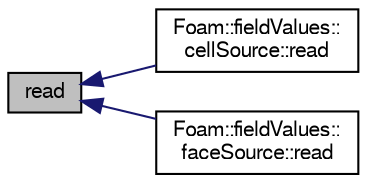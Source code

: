 digraph "read"
{
  bgcolor="transparent";
  edge [fontname="FreeSans",fontsize="10",labelfontname="FreeSans",labelfontsize="10"];
  node [fontname="FreeSans",fontsize="10",shape=record];
  rankdir="LR";
  Node651 [label="read",height=0.2,width=0.4,color="black", fillcolor="grey75", style="filled", fontcolor="black"];
  Node651 -> Node652 [dir="back",color="midnightblue",fontsize="10",style="solid",fontname="FreeSans"];
  Node652 [label="Foam::fieldValues::\lcellSource::read",height=0.2,width=0.4,color="black",URL="$a28722.html#aa9b8764750bd9ff67ca32b6551dc7847",tooltip="Read from dictionary. "];
  Node651 -> Node653 [dir="back",color="midnightblue",fontsize="10",style="solid",fontname="FreeSans"];
  Node653 [label="Foam::fieldValues::\lfaceSource::read",height=0.2,width=0.4,color="black",URL="$a28726.html#aa9b8764750bd9ff67ca32b6551dc7847",tooltip="Read from dictionary. "];
}
